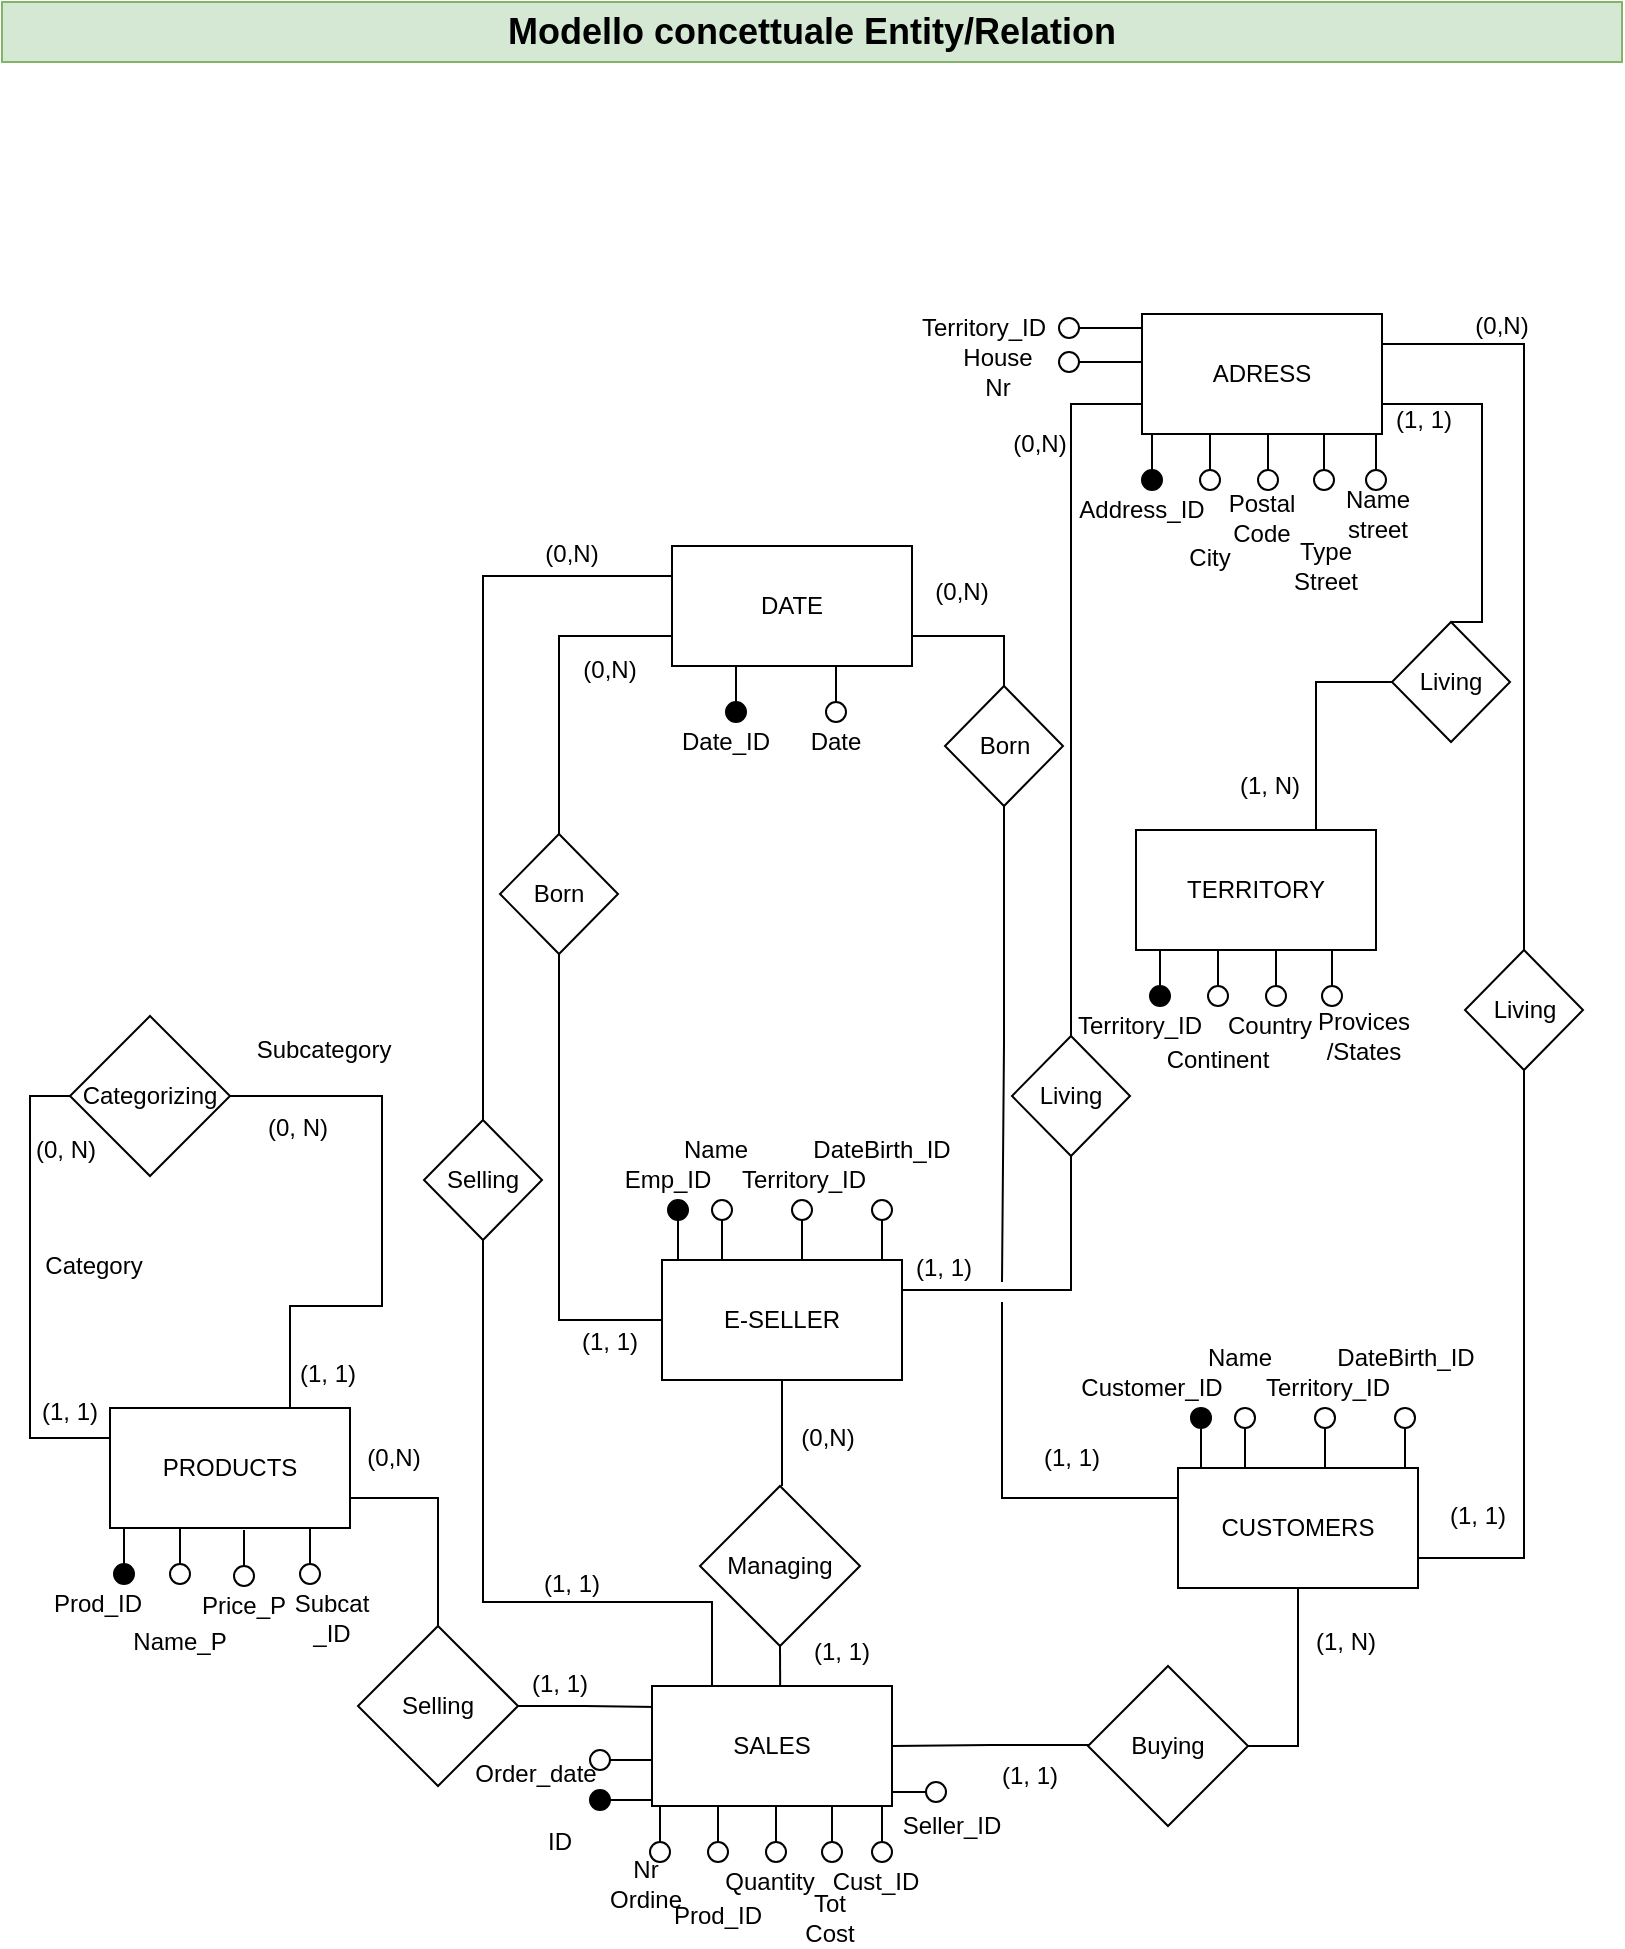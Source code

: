 <mxfile version="21.6.8" type="device">
  <diagram name="Page-1" id="ieDIYA_swwrAIEChpHFk">
    <mxGraphModel dx="648" dy="389" grid="1" gridSize="10" guides="1" tooltips="1" connect="1" arrows="1" fold="1" page="1" pageScale="1" pageWidth="827" pageHeight="1169" math="0" shadow="0">
      <root>
        <mxCell id="0" />
        <mxCell id="1" parent="0" />
        <mxCell id="45Ii6qkF4x4RbLBeoCnF-1" value="Modello concettuale Entity/Relation" style="text;html=1;strokeColor=#82b366;fillColor=#d5e8d4;align=center;verticalAlign=middle;whiteSpace=wrap;rounded=0;fontSize=18;fontStyle=1" parent="1" vertex="1">
          <mxGeometry x="10" y="10" width="810" height="30" as="geometry" />
        </mxCell>
        <mxCell id="45Ii6qkF4x4RbLBeoCnF-12" style="edgeStyle=orthogonalEdgeStyle;rounded=0;orthogonalLoop=1;jettySize=auto;html=1;exitX=1;exitY=0.5;exitDx=0;exitDy=0;entryX=0.02;entryY=0.174;entryDx=0;entryDy=0;endArrow=none;endFill=0;entryPerimeter=0;" parent="1" source="45Ii6qkF4x4RbLBeoCnF-19" target="45Ii6qkF4x4RbLBeoCnF-9" edge="1">
          <mxGeometry relative="1" as="geometry" />
        </mxCell>
        <mxCell id="45Ii6qkF4x4RbLBeoCnF-2" value="PRODUCTS" style="rounded=0;whiteSpace=wrap;html=1;" parent="1" vertex="1">
          <mxGeometry x="64" y="713" width="120" height="60" as="geometry" />
        </mxCell>
        <mxCell id="45Ii6qkF4x4RbLBeoCnF-17" style="edgeStyle=orthogonalEdgeStyle;rounded=0;orthogonalLoop=1;jettySize=auto;html=1;endArrow=none;endFill=0;entryX=0;entryY=0.25;entryDx=0;entryDy=0;exitX=0;exitY=0.5;exitDx=0;exitDy=0;" parent="1" source="AbspemG0DcN9fMY0QWew-2" target="45Ii6qkF4x4RbLBeoCnF-2" edge="1">
          <mxGeometry relative="1" as="geometry">
            <mxPoint x="154" y="688" as="sourcePoint" />
          </mxGeometry>
        </mxCell>
        <mxCell id="45Ii6qkF4x4RbLBeoCnF-11" style="edgeStyle=orthogonalEdgeStyle;rounded=0;orthogonalLoop=1;jettySize=auto;html=1;exitX=0.044;exitY=0.494;exitDx=0;exitDy=0;entryX=1;entryY=0.5;entryDx=0;entryDy=0;endArrow=none;endFill=0;exitPerimeter=0;" parent="1" source="45Ii6qkF4x4RbLBeoCnF-21" target="45Ii6qkF4x4RbLBeoCnF-9" edge="1">
          <mxGeometry relative="1" as="geometry" />
        </mxCell>
        <mxCell id="45Ii6qkF4x4RbLBeoCnF-220" style="edgeStyle=orthogonalEdgeStyle;rounded=0;orthogonalLoop=1;jettySize=auto;html=1;exitX=0;exitY=0.25;exitDx=0;exitDy=0;endArrow=none;endFill=0;" parent="1" source="45Ii6qkF4x4RbLBeoCnF-5" edge="1">
          <mxGeometry relative="1" as="geometry">
            <mxPoint x="510" y="660" as="targetPoint" />
            <Array as="points">
              <mxPoint x="510" y="758" />
              <mxPoint x="510" y="660" />
            </Array>
          </mxGeometry>
        </mxCell>
        <mxCell id="45Ii6qkF4x4RbLBeoCnF-5" value="CUSTOMERS" style="rounded=0;whiteSpace=wrap;html=1;" parent="1" vertex="1">
          <mxGeometry x="598" y="743" width="120" height="60" as="geometry" />
        </mxCell>
        <mxCell id="45Ii6qkF4x4RbLBeoCnF-171" style="edgeStyle=orthogonalEdgeStyle;rounded=0;orthogonalLoop=1;jettySize=auto;html=1;exitX=0.5;exitY=0;exitDx=0;exitDy=0;endArrow=none;endFill=0;entryX=0;entryY=0.75;entryDx=0;entryDy=0;" parent="1" source="45Ii6qkF4x4RbLBeoCnF-172" target="45Ii6qkF4x4RbLBeoCnF-7" edge="1">
          <mxGeometry relative="1" as="geometry">
            <mxPoint x="418" y="455" as="targetPoint" />
          </mxGeometry>
        </mxCell>
        <mxCell id="45Ii6qkF4x4RbLBeoCnF-6" value="E-SELLER" style="rounded=0;whiteSpace=wrap;html=1;" parent="1" vertex="1">
          <mxGeometry x="340" y="639" width="120" height="60" as="geometry" />
        </mxCell>
        <mxCell id="45Ii6qkF4x4RbLBeoCnF-14" style="edgeStyle=orthogonalEdgeStyle;rounded=0;orthogonalLoop=1;jettySize=auto;html=1;endArrow=none;endFill=0;exitX=0.5;exitY=1;exitDx=0;exitDy=0;entryX=0.25;entryY=0;entryDx=0;entryDy=0;" parent="1" source="45Ii6qkF4x4RbLBeoCnF-25" target="45Ii6qkF4x4RbLBeoCnF-9" edge="1">
          <mxGeometry relative="1" as="geometry">
            <mxPoint x="225" y="911" as="sourcePoint" />
            <mxPoint x="340" y="810" as="targetPoint" />
            <Array as="points">
              <mxPoint x="251" y="810" />
              <mxPoint x="365" y="810" />
            </Array>
          </mxGeometry>
        </mxCell>
        <mxCell id="45Ii6qkF4x4RbLBeoCnF-221" style="edgeStyle=orthogonalEdgeStyle;rounded=0;orthogonalLoop=1;jettySize=auto;html=1;exitX=0.5;exitY=1;exitDx=0;exitDy=0;endArrow=none;endFill=0;" parent="1" source="45Ii6qkF4x4RbLBeoCnF-222" edge="1">
          <mxGeometry relative="1" as="geometry">
            <mxPoint x="510" y="650" as="targetPoint" />
          </mxGeometry>
        </mxCell>
        <mxCell id="45Ii6qkF4x4RbLBeoCnF-7" value="DATE" style="rounded=0;whiteSpace=wrap;html=1;" parent="1" vertex="1">
          <mxGeometry x="345" y="282" width="120" height="60" as="geometry" />
        </mxCell>
        <mxCell id="45Ii6qkF4x4RbLBeoCnF-15" style="edgeStyle=orthogonalEdgeStyle;rounded=0;orthogonalLoop=1;jettySize=auto;html=1;exitX=0.5;exitY=1;exitDx=0;exitDy=0;entryX=1;entryY=0.75;entryDx=0;entryDy=0;endArrow=none;endFill=0;" parent="1" source="45Ii6qkF4x4RbLBeoCnF-174" target="45Ii6qkF4x4RbLBeoCnF-5" edge="1">
          <mxGeometry relative="1" as="geometry">
            <Array as="points">
              <mxPoint x="771" y="788" />
            </Array>
          </mxGeometry>
        </mxCell>
        <mxCell id="45Ii6qkF4x4RbLBeoCnF-115" style="edgeStyle=orthogonalEdgeStyle;rounded=0;orthogonalLoop=1;jettySize=auto;html=1;exitX=0.5;exitY=0;exitDx=0;exitDy=0;entryX=1;entryY=0.75;entryDx=0;entryDy=0;endArrow=none;endFill=0;" parent="1" source="45Ii6qkF4x4RbLBeoCnF-178" target="45Ii6qkF4x4RbLBeoCnF-114" edge="1">
          <mxGeometry relative="1" as="geometry">
            <Array as="points">
              <mxPoint x="750" y="320" />
              <mxPoint x="750" y="211" />
            </Array>
          </mxGeometry>
        </mxCell>
        <mxCell id="45Ii6qkF4x4RbLBeoCnF-181" style="edgeStyle=orthogonalEdgeStyle;rounded=0;orthogonalLoop=1;jettySize=auto;html=1;exitX=0.5;exitY=1;exitDx=0;exitDy=0;entryX=1;entryY=0.25;entryDx=0;entryDy=0;endArrow=none;endFill=0;" parent="1" source="45Ii6qkF4x4RbLBeoCnF-182" target="45Ii6qkF4x4RbLBeoCnF-6" edge="1">
          <mxGeometry relative="1" as="geometry" />
        </mxCell>
        <mxCell id="45Ii6qkF4x4RbLBeoCnF-8" value="TERRITORY" style="rounded=0;whiteSpace=wrap;html=1;" parent="1" vertex="1">
          <mxGeometry x="577" y="424" width="120" height="60" as="geometry" />
        </mxCell>
        <mxCell id="45Ii6qkF4x4RbLBeoCnF-9" value="SALES" style="rounded=0;whiteSpace=wrap;html=1;" parent="1" vertex="1">
          <mxGeometry x="335" y="852" width="120" height="60" as="geometry" />
        </mxCell>
        <mxCell id="45Ii6qkF4x4RbLBeoCnF-20" value="" style="edgeStyle=orthogonalEdgeStyle;rounded=0;orthogonalLoop=1;jettySize=auto;html=1;exitX=1;exitY=0.75;exitDx=0;exitDy=0;entryX=0.5;entryY=0;entryDx=0;entryDy=0;endArrow=none;endFill=0;" parent="1" source="45Ii6qkF4x4RbLBeoCnF-2" target="45Ii6qkF4x4RbLBeoCnF-19" edge="1">
          <mxGeometry relative="1" as="geometry">
            <mxPoint x="168" y="773" as="sourcePoint" />
            <mxPoint x="188" y="833" as="targetPoint" />
          </mxGeometry>
        </mxCell>
        <mxCell id="45Ii6qkF4x4RbLBeoCnF-19" value="Selling" style="rhombus;whiteSpace=wrap;html=1;" parent="1" vertex="1">
          <mxGeometry x="188" y="822" width="80" height="80" as="geometry" />
        </mxCell>
        <mxCell id="45Ii6qkF4x4RbLBeoCnF-22" value="" style="edgeStyle=orthogonalEdgeStyle;rounded=0;orthogonalLoop=1;jettySize=auto;html=1;exitX=0.5;exitY=1;exitDx=0;exitDy=0;entryX=1;entryY=0.5;entryDx=0;entryDy=0;endArrow=none;endFill=0;" parent="1" source="45Ii6qkF4x4RbLBeoCnF-5" target="45Ii6qkF4x4RbLBeoCnF-21" edge="1">
          <mxGeometry relative="1" as="geometry">
            <mxPoint x="658" y="803" as="sourcePoint" />
            <mxPoint x="453" y="882" as="targetPoint" />
          </mxGeometry>
        </mxCell>
        <mxCell id="45Ii6qkF4x4RbLBeoCnF-21" value="Buying" style="rhombus;whiteSpace=wrap;html=1;" parent="1" vertex="1">
          <mxGeometry x="553" y="842" width="80" height="80" as="geometry" />
        </mxCell>
        <mxCell id="45Ii6qkF4x4RbLBeoCnF-24" value="" style="edgeStyle=orthogonalEdgeStyle;rounded=0;orthogonalLoop=1;jettySize=auto;html=1;exitX=0.5;exitY=1;exitDx=0;exitDy=0;endArrow=none;endFill=0;" parent="1" source="45Ii6qkF4x4RbLBeoCnF-6" edge="1">
          <mxGeometry relative="1" as="geometry">
            <mxPoint x="399" y="722" as="sourcePoint" />
            <mxPoint x="400" y="752" as="targetPoint" />
          </mxGeometry>
        </mxCell>
        <mxCell id="45Ii6qkF4x4RbLBeoCnF-198" style="edgeStyle=orthogonalEdgeStyle;rounded=0;orthogonalLoop=1;jettySize=auto;html=1;exitX=0.5;exitY=1;exitDx=0;exitDy=0;entryX=0.534;entryY=0.002;entryDx=0;entryDy=0;entryPerimeter=0;endArrow=none;endFill=0;" parent="1" source="45Ii6qkF4x4RbLBeoCnF-23" target="45Ii6qkF4x4RbLBeoCnF-9" edge="1">
          <mxGeometry relative="1" as="geometry" />
        </mxCell>
        <mxCell id="45Ii6qkF4x4RbLBeoCnF-23" value="Managing" style="rhombus;whiteSpace=wrap;html=1;" parent="1" vertex="1">
          <mxGeometry x="359" y="752" width="80" height="80" as="geometry" />
        </mxCell>
        <mxCell id="45Ii6qkF4x4RbLBeoCnF-26" value="" style="edgeStyle=orthogonalEdgeStyle;rounded=0;orthogonalLoop=1;jettySize=auto;html=1;exitX=0;exitY=0.25;exitDx=0;exitDy=0;endArrow=none;endFill=0;" parent="1" source="45Ii6qkF4x4RbLBeoCnF-7" target="45Ii6qkF4x4RbLBeoCnF-25" edge="1">
          <mxGeometry relative="1" as="geometry">
            <mxPoint x="555" y="441" as="sourcePoint" />
            <mxPoint x="645" y="371" as="targetPoint" />
          </mxGeometry>
        </mxCell>
        <mxCell id="45Ii6qkF4x4RbLBeoCnF-25" value="Selling" style="rhombus;whiteSpace=wrap;html=1;" parent="1" vertex="1">
          <mxGeometry x="221" y="569" width="59" height="60" as="geometry" />
        </mxCell>
        <mxCell id="45Ii6qkF4x4RbLBeoCnF-29" style="edgeStyle=orthogonalEdgeStyle;rounded=0;orthogonalLoop=1;jettySize=auto;html=1;exitX=0.5;exitY=1;exitDx=0;exitDy=0;entryX=0.125;entryY=0.001;entryDx=0;entryDy=0;entryPerimeter=0;endArrow=none;endFill=0;" parent="1" source="45Ii6qkF4x4RbLBeoCnF-27" edge="1">
          <mxGeometry relative="1" as="geometry">
            <mxPoint x="348" y="639.06" as="targetPoint" />
          </mxGeometry>
        </mxCell>
        <mxCell id="45Ii6qkF4x4RbLBeoCnF-27" value="" style="ellipse;whiteSpace=wrap;html=1;aspect=fixed;fillColor=#000000;" parent="1" vertex="1">
          <mxGeometry x="343" y="609" width="10" height="10" as="geometry" />
        </mxCell>
        <mxCell id="45Ii6qkF4x4RbLBeoCnF-30" style="edgeStyle=orthogonalEdgeStyle;rounded=0;orthogonalLoop=1;jettySize=auto;html=1;exitX=0.5;exitY=1;exitDx=0;exitDy=0;entryX=0.125;entryY=0.001;entryDx=0;entryDy=0;entryPerimeter=0;endArrow=none;endFill=0;" parent="1" source="45Ii6qkF4x4RbLBeoCnF-31" edge="1">
          <mxGeometry relative="1" as="geometry">
            <mxPoint x="370" y="639" as="targetPoint" />
          </mxGeometry>
        </mxCell>
        <mxCell id="45Ii6qkF4x4RbLBeoCnF-31" value="" style="ellipse;whiteSpace=wrap;html=1;aspect=fixed;" parent="1" vertex="1">
          <mxGeometry x="365" y="609" width="10" height="10" as="geometry" />
        </mxCell>
        <mxCell id="45Ii6qkF4x4RbLBeoCnF-32" value="Emp_ID" style="text;html=1;strokeColor=none;fillColor=none;align=center;verticalAlign=middle;whiteSpace=wrap;rounded=0;fontStyle=0" parent="1" vertex="1">
          <mxGeometry x="313" y="589" width="60" height="20" as="geometry" />
        </mxCell>
        <mxCell id="45Ii6qkF4x4RbLBeoCnF-33" value="Name" style="text;html=1;strokeColor=none;fillColor=none;align=center;verticalAlign=middle;whiteSpace=wrap;rounded=0;fontStyle=0" parent="1" vertex="1">
          <mxGeometry x="349" y="574" width="36" height="20" as="geometry" />
        </mxCell>
        <mxCell id="45Ii6qkF4x4RbLBeoCnF-36" style="edgeStyle=orthogonalEdgeStyle;rounded=0;orthogonalLoop=1;jettySize=auto;html=1;exitX=0.5;exitY=1;exitDx=0;exitDy=0;entryX=0.125;entryY=0.001;entryDx=0;entryDy=0;entryPerimeter=0;endArrow=none;endFill=0;" parent="1" source="45Ii6qkF4x4RbLBeoCnF-37" edge="1">
          <mxGeometry relative="1" as="geometry">
            <mxPoint x="410" y="639" as="targetPoint" />
          </mxGeometry>
        </mxCell>
        <mxCell id="45Ii6qkF4x4RbLBeoCnF-37" value="" style="ellipse;whiteSpace=wrap;html=1;aspect=fixed;" parent="1" vertex="1">
          <mxGeometry x="405" y="609" width="10" height="10" as="geometry" />
        </mxCell>
        <mxCell id="45Ii6qkF4x4RbLBeoCnF-38" value="Territory_ID" style="text;html=1;strokeColor=none;fillColor=none;align=center;verticalAlign=middle;whiteSpace=wrap;rounded=0;fontStyle=0" parent="1" vertex="1">
          <mxGeometry x="393" y="589" width="36" height="20" as="geometry" />
        </mxCell>
        <mxCell id="45Ii6qkF4x4RbLBeoCnF-39" style="edgeStyle=orthogonalEdgeStyle;rounded=0;orthogonalLoop=1;jettySize=auto;html=1;exitX=0.5;exitY=1;exitDx=0;exitDy=0;entryX=0.125;entryY=0.001;entryDx=0;entryDy=0;entryPerimeter=0;endArrow=none;endFill=0;" parent="1" source="45Ii6qkF4x4RbLBeoCnF-40" edge="1">
          <mxGeometry relative="1" as="geometry">
            <mxPoint x="450" y="639" as="targetPoint" />
          </mxGeometry>
        </mxCell>
        <mxCell id="45Ii6qkF4x4RbLBeoCnF-40" value="" style="ellipse;whiteSpace=wrap;html=1;aspect=fixed;" parent="1" vertex="1">
          <mxGeometry x="445" y="609" width="10" height="10" as="geometry" />
        </mxCell>
        <mxCell id="45Ii6qkF4x4RbLBeoCnF-41" value="DateBirth_ID" style="text;html=1;strokeColor=none;fillColor=none;align=center;verticalAlign=middle;whiteSpace=wrap;rounded=0;fontStyle=0" parent="1" vertex="1">
          <mxGeometry x="432" y="574" width="36" height="20" as="geometry" />
        </mxCell>
        <mxCell id="45Ii6qkF4x4RbLBeoCnF-45" style="edgeStyle=orthogonalEdgeStyle;rounded=0;orthogonalLoop=1;jettySize=auto;html=1;exitX=0.5;exitY=0;exitDx=0;exitDy=0;endArrow=none;endFill=0;" parent="1" source="45Ii6qkF4x4RbLBeoCnF-43" edge="1">
          <mxGeometry relative="1" as="geometry">
            <mxPoint x="377" y="342" as="targetPoint" />
          </mxGeometry>
        </mxCell>
        <mxCell id="45Ii6qkF4x4RbLBeoCnF-43" value="" style="ellipse;whiteSpace=wrap;html=1;aspect=fixed;fillColor=#000000;" parent="1" vertex="1">
          <mxGeometry x="372" y="360" width="10" height="10" as="geometry" />
        </mxCell>
        <mxCell id="45Ii6qkF4x4RbLBeoCnF-44" value="Date_ID" style="text;html=1;strokeColor=none;fillColor=none;align=center;verticalAlign=middle;whiteSpace=wrap;rounded=0;fontStyle=0" parent="1" vertex="1">
          <mxGeometry x="354" y="370" width="36" height="20" as="geometry" />
        </mxCell>
        <mxCell id="45Ii6qkF4x4RbLBeoCnF-50" style="edgeStyle=orthogonalEdgeStyle;rounded=0;orthogonalLoop=1;jettySize=auto;html=1;exitX=0.5;exitY=0;exitDx=0;exitDy=0;endArrow=none;endFill=0;" parent="1" source="45Ii6qkF4x4RbLBeoCnF-51" edge="1">
          <mxGeometry relative="1" as="geometry">
            <mxPoint x="427" y="342" as="targetPoint" />
          </mxGeometry>
        </mxCell>
        <mxCell id="45Ii6qkF4x4RbLBeoCnF-51" value="" style="ellipse;whiteSpace=wrap;html=1;aspect=fixed;fillColor=#FFFFFF;" parent="1" vertex="1">
          <mxGeometry x="422" y="360" width="10" height="10" as="geometry" />
        </mxCell>
        <mxCell id="45Ii6qkF4x4RbLBeoCnF-52" value="Date" style="text;html=1;strokeColor=none;fillColor=none;align=center;verticalAlign=middle;whiteSpace=wrap;rounded=0;fontStyle=0" parent="1" vertex="1">
          <mxGeometry x="409" y="370" width="36" height="20" as="geometry" />
        </mxCell>
        <mxCell id="45Ii6qkF4x4RbLBeoCnF-53" style="edgeStyle=orthogonalEdgeStyle;rounded=0;orthogonalLoop=1;jettySize=auto;html=1;exitX=0.5;exitY=0;exitDx=0;exitDy=0;endArrow=none;endFill=0;" parent="1" source="45Ii6qkF4x4RbLBeoCnF-54" edge="1">
          <mxGeometry relative="1" as="geometry">
            <mxPoint x="71" y="773" as="targetPoint" />
          </mxGeometry>
        </mxCell>
        <mxCell id="45Ii6qkF4x4RbLBeoCnF-54" value="" style="ellipse;whiteSpace=wrap;html=1;aspect=fixed;fillColor=#000000;" parent="1" vertex="1">
          <mxGeometry x="66" y="791" width="10" height="10" as="geometry" />
        </mxCell>
        <mxCell id="45Ii6qkF4x4RbLBeoCnF-55" value="Prod_ID" style="text;html=1;strokeColor=none;fillColor=none;align=center;verticalAlign=middle;whiteSpace=wrap;rounded=0;fontStyle=0" parent="1" vertex="1">
          <mxGeometry x="40" y="801" width="36" height="20" as="geometry" />
        </mxCell>
        <mxCell id="45Ii6qkF4x4RbLBeoCnF-56" style="edgeStyle=orthogonalEdgeStyle;rounded=0;orthogonalLoop=1;jettySize=auto;html=1;exitX=0.5;exitY=0;exitDx=0;exitDy=0;endArrow=none;endFill=0;" parent="1" source="45Ii6qkF4x4RbLBeoCnF-57" edge="1">
          <mxGeometry relative="1" as="geometry">
            <mxPoint x="99" y="773" as="targetPoint" />
          </mxGeometry>
        </mxCell>
        <mxCell id="45Ii6qkF4x4RbLBeoCnF-57" value="" style="ellipse;whiteSpace=wrap;html=1;aspect=fixed;fillColor=#FFFFFF;" parent="1" vertex="1">
          <mxGeometry x="94" y="791" width="10" height="10" as="geometry" />
        </mxCell>
        <mxCell id="45Ii6qkF4x4RbLBeoCnF-58" value="Name_P" style="text;html=1;strokeColor=none;fillColor=none;align=center;verticalAlign=middle;whiteSpace=wrap;rounded=0;fontStyle=0" parent="1" vertex="1">
          <mxGeometry x="81" y="820" width="36" height="20" as="geometry" />
        </mxCell>
        <mxCell id="45Ii6qkF4x4RbLBeoCnF-59" style="edgeStyle=orthogonalEdgeStyle;rounded=0;orthogonalLoop=1;jettySize=auto;html=1;exitX=0.5;exitY=0;exitDx=0;exitDy=0;endArrow=none;endFill=0;" parent="1" source="45Ii6qkF4x4RbLBeoCnF-60" edge="1">
          <mxGeometry relative="1" as="geometry">
            <mxPoint x="131" y="774" as="targetPoint" />
          </mxGeometry>
        </mxCell>
        <mxCell id="45Ii6qkF4x4RbLBeoCnF-60" value="" style="ellipse;whiteSpace=wrap;html=1;aspect=fixed;fillColor=#FFFFFF;" parent="1" vertex="1">
          <mxGeometry x="126" y="792" width="10" height="10" as="geometry" />
        </mxCell>
        <mxCell id="45Ii6qkF4x4RbLBeoCnF-61" value="Price_P" style="text;html=1;strokeColor=none;fillColor=none;align=center;verticalAlign=middle;whiteSpace=wrap;rounded=0;fontStyle=0" parent="1" vertex="1">
          <mxGeometry x="113" y="802" width="36" height="20" as="geometry" />
        </mxCell>
        <mxCell id="45Ii6qkF4x4RbLBeoCnF-71" style="edgeStyle=orthogonalEdgeStyle;rounded=0;orthogonalLoop=1;jettySize=auto;html=1;exitX=0.5;exitY=1;exitDx=0;exitDy=0;entryX=0.125;entryY=0.001;entryDx=0;entryDy=0;entryPerimeter=0;endArrow=none;endFill=0;" parent="1" source="45Ii6qkF4x4RbLBeoCnF-72" edge="1">
          <mxGeometry relative="1" as="geometry">
            <mxPoint x="609.5" y="743" as="targetPoint" />
          </mxGeometry>
        </mxCell>
        <mxCell id="45Ii6qkF4x4RbLBeoCnF-72" value="" style="ellipse;whiteSpace=wrap;html=1;aspect=fixed;fillColor=#000000;" parent="1" vertex="1">
          <mxGeometry x="604.5" y="712.94" width="10" height="10" as="geometry" />
        </mxCell>
        <mxCell id="45Ii6qkF4x4RbLBeoCnF-73" style="edgeStyle=orthogonalEdgeStyle;rounded=0;orthogonalLoop=1;jettySize=auto;html=1;exitX=0.5;exitY=1;exitDx=0;exitDy=0;entryX=0.125;entryY=0.001;entryDx=0;entryDy=0;entryPerimeter=0;endArrow=none;endFill=0;" parent="1" source="45Ii6qkF4x4RbLBeoCnF-74" edge="1">
          <mxGeometry relative="1" as="geometry">
            <mxPoint x="631.5" y="742.94" as="targetPoint" />
          </mxGeometry>
        </mxCell>
        <mxCell id="45Ii6qkF4x4RbLBeoCnF-74" value="" style="ellipse;whiteSpace=wrap;html=1;aspect=fixed;" parent="1" vertex="1">
          <mxGeometry x="626.5" y="712.94" width="10" height="10" as="geometry" />
        </mxCell>
        <mxCell id="45Ii6qkF4x4RbLBeoCnF-75" value="Customer_ID" style="text;html=1;strokeColor=none;fillColor=none;align=center;verticalAlign=middle;whiteSpace=wrap;rounded=0;fontStyle=0" parent="1" vertex="1">
          <mxGeometry x="554.5" y="692.94" width="60" height="20" as="geometry" />
        </mxCell>
        <mxCell id="45Ii6qkF4x4RbLBeoCnF-76" value="Name" style="text;html=1;strokeColor=none;fillColor=none;align=center;verticalAlign=middle;whiteSpace=wrap;rounded=0;fontStyle=0" parent="1" vertex="1">
          <mxGeometry x="610.5" y="677.94" width="36" height="20" as="geometry" />
        </mxCell>
        <mxCell id="45Ii6qkF4x4RbLBeoCnF-77" style="edgeStyle=orthogonalEdgeStyle;rounded=0;orthogonalLoop=1;jettySize=auto;html=1;exitX=0.5;exitY=1;exitDx=0;exitDy=0;entryX=0.125;entryY=0.001;entryDx=0;entryDy=0;entryPerimeter=0;endArrow=none;endFill=0;" parent="1" source="45Ii6qkF4x4RbLBeoCnF-78" edge="1">
          <mxGeometry relative="1" as="geometry">
            <mxPoint x="671.5" y="742.94" as="targetPoint" />
          </mxGeometry>
        </mxCell>
        <mxCell id="45Ii6qkF4x4RbLBeoCnF-78" value="" style="ellipse;whiteSpace=wrap;html=1;aspect=fixed;" parent="1" vertex="1">
          <mxGeometry x="666.5" y="712.94" width="10" height="10" as="geometry" />
        </mxCell>
        <mxCell id="45Ii6qkF4x4RbLBeoCnF-79" value="Territory_ID" style="text;html=1;strokeColor=none;fillColor=none;align=center;verticalAlign=middle;whiteSpace=wrap;rounded=0;fontStyle=0" parent="1" vertex="1">
          <mxGeometry x="654.5" y="692.94" width="36" height="20" as="geometry" />
        </mxCell>
        <mxCell id="45Ii6qkF4x4RbLBeoCnF-80" style="edgeStyle=orthogonalEdgeStyle;rounded=0;orthogonalLoop=1;jettySize=auto;html=1;exitX=0.5;exitY=1;exitDx=0;exitDy=0;entryX=0.125;entryY=0.001;entryDx=0;entryDy=0;entryPerimeter=0;endArrow=none;endFill=0;" parent="1" source="45Ii6qkF4x4RbLBeoCnF-81" edge="1">
          <mxGeometry relative="1" as="geometry">
            <mxPoint x="711.5" y="742.94" as="targetPoint" />
          </mxGeometry>
        </mxCell>
        <mxCell id="45Ii6qkF4x4RbLBeoCnF-81" value="" style="ellipse;whiteSpace=wrap;html=1;aspect=fixed;" parent="1" vertex="1">
          <mxGeometry x="706.5" y="712.94" width="10" height="10" as="geometry" />
        </mxCell>
        <mxCell id="45Ii6qkF4x4RbLBeoCnF-82" value="DateBirth_ID" style="text;html=1;strokeColor=none;fillColor=none;align=center;verticalAlign=middle;whiteSpace=wrap;rounded=0;fontStyle=0" parent="1" vertex="1">
          <mxGeometry x="693.5" y="677.94" width="36" height="20" as="geometry" />
        </mxCell>
        <mxCell id="45Ii6qkF4x4RbLBeoCnF-99" style="edgeStyle=orthogonalEdgeStyle;rounded=0;orthogonalLoop=1;jettySize=auto;html=1;exitX=0.5;exitY=0;exitDx=0;exitDy=0;endArrow=none;endFill=0;" parent="1" source="45Ii6qkF4x4RbLBeoCnF-100" edge="1">
          <mxGeometry relative="1" as="geometry">
            <mxPoint x="589" y="484" as="targetPoint" />
          </mxGeometry>
        </mxCell>
        <mxCell id="45Ii6qkF4x4RbLBeoCnF-100" value="" style="ellipse;whiteSpace=wrap;html=1;aspect=fixed;fillColor=#000000;" parent="1" vertex="1">
          <mxGeometry x="584" y="502" width="10" height="10" as="geometry" />
        </mxCell>
        <mxCell id="45Ii6qkF4x4RbLBeoCnF-101" value="Territory_ID" style="text;html=1;strokeColor=none;fillColor=none;align=center;verticalAlign=middle;whiteSpace=wrap;rounded=0;fontStyle=0" parent="1" vertex="1">
          <mxGeometry x="561" y="512" width="36" height="20" as="geometry" />
        </mxCell>
        <mxCell id="45Ii6qkF4x4RbLBeoCnF-102" style="edgeStyle=orthogonalEdgeStyle;rounded=0;orthogonalLoop=1;jettySize=auto;html=1;exitX=0.5;exitY=0;exitDx=0;exitDy=0;endArrow=none;endFill=0;" parent="1" source="45Ii6qkF4x4RbLBeoCnF-103" edge="1">
          <mxGeometry relative="1" as="geometry">
            <mxPoint x="618" y="484" as="targetPoint" />
          </mxGeometry>
        </mxCell>
        <mxCell id="45Ii6qkF4x4RbLBeoCnF-103" value="" style="ellipse;whiteSpace=wrap;html=1;aspect=fixed;fillColor=#FFFFFF;" parent="1" vertex="1">
          <mxGeometry x="613" y="502" width="10" height="10" as="geometry" />
        </mxCell>
        <mxCell id="45Ii6qkF4x4RbLBeoCnF-104" value="Continent" style="text;html=1;strokeColor=none;fillColor=none;align=center;verticalAlign=middle;whiteSpace=wrap;rounded=0;fontStyle=0" parent="1" vertex="1">
          <mxGeometry x="600" y="529" width="36" height="20" as="geometry" />
        </mxCell>
        <mxCell id="45Ii6qkF4x4RbLBeoCnF-105" style="edgeStyle=orthogonalEdgeStyle;rounded=0;orthogonalLoop=1;jettySize=auto;html=1;exitX=0.5;exitY=0;exitDx=0;exitDy=0;endArrow=none;endFill=0;" parent="1" source="45Ii6qkF4x4RbLBeoCnF-106" edge="1">
          <mxGeometry relative="1" as="geometry">
            <mxPoint x="647" y="484" as="targetPoint" />
          </mxGeometry>
        </mxCell>
        <mxCell id="45Ii6qkF4x4RbLBeoCnF-106" value="" style="ellipse;whiteSpace=wrap;html=1;aspect=fixed;fillColor=#FFFFFF;" parent="1" vertex="1">
          <mxGeometry x="642" y="502" width="10" height="10" as="geometry" />
        </mxCell>
        <mxCell id="45Ii6qkF4x4RbLBeoCnF-107" value="Country" style="text;html=1;strokeColor=none;fillColor=none;align=center;verticalAlign=middle;whiteSpace=wrap;rounded=0;fontStyle=0" parent="1" vertex="1">
          <mxGeometry x="626" y="512" width="36" height="20" as="geometry" />
        </mxCell>
        <mxCell id="45Ii6qkF4x4RbLBeoCnF-111" style="edgeStyle=orthogonalEdgeStyle;rounded=0;orthogonalLoop=1;jettySize=auto;html=1;exitX=0.5;exitY=0;exitDx=0;exitDy=0;endArrow=none;endFill=0;" parent="1" source="45Ii6qkF4x4RbLBeoCnF-112" edge="1">
          <mxGeometry relative="1" as="geometry">
            <mxPoint x="675" y="484" as="targetPoint" />
          </mxGeometry>
        </mxCell>
        <mxCell id="45Ii6qkF4x4RbLBeoCnF-112" value="" style="ellipse;whiteSpace=wrap;html=1;aspect=fixed;fillColor=#FFFFFF;" parent="1" vertex="1">
          <mxGeometry x="670" y="502" width="10" height="10" as="geometry" />
        </mxCell>
        <mxCell id="45Ii6qkF4x4RbLBeoCnF-113" value="Provices&lt;br&gt;/States" style="text;html=1;strokeColor=none;fillColor=none;align=center;verticalAlign=middle;whiteSpace=wrap;rounded=0;fontStyle=0" parent="1" vertex="1">
          <mxGeometry x="673" y="517" width="36" height="20" as="geometry" />
        </mxCell>
        <mxCell id="45Ii6qkF4x4RbLBeoCnF-145" style="edgeStyle=orthogonalEdgeStyle;rounded=0;orthogonalLoop=1;jettySize=auto;html=1;exitX=0;exitY=0.25;exitDx=0;exitDy=0;entryX=1;entryY=0.5;entryDx=0;entryDy=0;endArrow=none;endFill=0;" parent="1" target="45Ii6qkF4x4RbLBeoCnF-144" edge="1">
          <mxGeometry relative="1" as="geometry">
            <mxPoint x="580" y="173" as="sourcePoint" />
          </mxGeometry>
        </mxCell>
        <mxCell id="45Ii6qkF4x4RbLBeoCnF-114" value="ADRESS" style="rounded=0;whiteSpace=wrap;html=1;" parent="1" vertex="1">
          <mxGeometry x="580" y="166" width="120" height="60" as="geometry" />
        </mxCell>
        <mxCell id="45Ii6qkF4x4RbLBeoCnF-116" style="edgeStyle=orthogonalEdgeStyle;rounded=0;orthogonalLoop=1;jettySize=auto;html=1;exitX=0.5;exitY=0;exitDx=0;exitDy=0;endArrow=none;endFill=0;" parent="1" source="45Ii6qkF4x4RbLBeoCnF-117" edge="1">
          <mxGeometry relative="1" as="geometry">
            <mxPoint x="585" y="226" as="targetPoint" />
          </mxGeometry>
        </mxCell>
        <mxCell id="45Ii6qkF4x4RbLBeoCnF-117" value="" style="ellipse;whiteSpace=wrap;html=1;aspect=fixed;fillColor=#000000;" parent="1" vertex="1">
          <mxGeometry x="580" y="244" width="10" height="10" as="geometry" />
        </mxCell>
        <mxCell id="45Ii6qkF4x4RbLBeoCnF-118" value="Territory_ID" style="text;html=1;strokeColor=none;fillColor=none;align=center;verticalAlign=middle;whiteSpace=wrap;rounded=0;fontStyle=0" parent="1" vertex="1">
          <mxGeometry x="483" y="163" width="36" height="20" as="geometry" />
        </mxCell>
        <mxCell id="45Ii6qkF4x4RbLBeoCnF-119" style="edgeStyle=orthogonalEdgeStyle;rounded=0;orthogonalLoop=1;jettySize=auto;html=1;exitX=0.5;exitY=0;exitDx=0;exitDy=0;endArrow=none;endFill=0;" parent="1" source="45Ii6qkF4x4RbLBeoCnF-120" edge="1">
          <mxGeometry relative="1" as="geometry">
            <mxPoint x="614" y="226" as="targetPoint" />
          </mxGeometry>
        </mxCell>
        <mxCell id="45Ii6qkF4x4RbLBeoCnF-120" value="" style="ellipse;whiteSpace=wrap;html=1;aspect=fixed;fillColor=#FFFFFF;" parent="1" vertex="1">
          <mxGeometry x="609" y="244" width="10" height="10" as="geometry" />
        </mxCell>
        <mxCell id="45Ii6qkF4x4RbLBeoCnF-122" style="edgeStyle=orthogonalEdgeStyle;rounded=0;orthogonalLoop=1;jettySize=auto;html=1;exitX=0.5;exitY=0;exitDx=0;exitDy=0;endArrow=none;endFill=0;" parent="1" source="45Ii6qkF4x4RbLBeoCnF-123" edge="1">
          <mxGeometry relative="1" as="geometry">
            <mxPoint x="643" y="226" as="targetPoint" />
          </mxGeometry>
        </mxCell>
        <mxCell id="45Ii6qkF4x4RbLBeoCnF-123" value="" style="ellipse;whiteSpace=wrap;html=1;aspect=fixed;fillColor=#FFFFFF;" parent="1" vertex="1">
          <mxGeometry x="638" y="244" width="10" height="10" as="geometry" />
        </mxCell>
        <mxCell id="45Ii6qkF4x4RbLBeoCnF-124" value="Postal&lt;br&gt;Code" style="text;html=1;strokeColor=none;fillColor=none;align=center;verticalAlign=middle;whiteSpace=wrap;rounded=0;fontStyle=0" parent="1" vertex="1">
          <mxGeometry x="622" y="258" width="36" height="20" as="geometry" />
        </mxCell>
        <mxCell id="45Ii6qkF4x4RbLBeoCnF-125" style="edgeStyle=orthogonalEdgeStyle;rounded=0;orthogonalLoop=1;jettySize=auto;html=1;exitX=0.5;exitY=0;exitDx=0;exitDy=0;endArrow=none;endFill=0;" parent="1" source="45Ii6qkF4x4RbLBeoCnF-126" edge="1">
          <mxGeometry relative="1" as="geometry">
            <mxPoint x="671" y="226" as="targetPoint" />
          </mxGeometry>
        </mxCell>
        <mxCell id="45Ii6qkF4x4RbLBeoCnF-126" value="" style="ellipse;whiteSpace=wrap;html=1;aspect=fixed;fillColor=#FFFFFF;" parent="1" vertex="1">
          <mxGeometry x="666" y="244" width="10" height="10" as="geometry" />
        </mxCell>
        <mxCell id="45Ii6qkF4x4RbLBeoCnF-127" value="Type&lt;br&gt;Street" style="text;html=1;strokeColor=none;fillColor=none;align=center;verticalAlign=middle;whiteSpace=wrap;rounded=0;fontStyle=0" parent="1" vertex="1">
          <mxGeometry x="654" y="282" width="36" height="20" as="geometry" />
        </mxCell>
        <mxCell id="45Ii6qkF4x4RbLBeoCnF-128" value="Address_ID" style="text;html=1;strokeColor=none;fillColor=none;align=center;verticalAlign=middle;whiteSpace=wrap;rounded=0;fontStyle=0" parent="1" vertex="1">
          <mxGeometry x="562" y="254" width="36" height="20" as="geometry" />
        </mxCell>
        <mxCell id="45Ii6qkF4x4RbLBeoCnF-134" style="edgeStyle=orthogonalEdgeStyle;rounded=0;orthogonalLoop=1;jettySize=auto;html=1;exitX=0.5;exitY=0;exitDx=0;exitDy=0;endArrow=none;endFill=0;" parent="1" source="45Ii6qkF4x4RbLBeoCnF-135" edge="1">
          <mxGeometry relative="1" as="geometry">
            <mxPoint x="697" y="226" as="targetPoint" />
          </mxGeometry>
        </mxCell>
        <mxCell id="45Ii6qkF4x4RbLBeoCnF-135" value="" style="ellipse;whiteSpace=wrap;html=1;aspect=fixed;fillColor=#FFFFFF;" parent="1" vertex="1">
          <mxGeometry x="692" y="244" width="10" height="10" as="geometry" />
        </mxCell>
        <mxCell id="45Ii6qkF4x4RbLBeoCnF-136" value="Name&lt;br&gt;street" style="text;html=1;strokeColor=none;fillColor=none;align=center;verticalAlign=middle;whiteSpace=wrap;rounded=0;fontStyle=0" parent="1" vertex="1">
          <mxGeometry x="680" y="256" width="36" height="20" as="geometry" />
        </mxCell>
        <mxCell id="45Ii6qkF4x4RbLBeoCnF-137" value="City" style="text;html=1;strokeColor=none;fillColor=none;align=center;verticalAlign=middle;whiteSpace=wrap;rounded=0;fontStyle=0" parent="1" vertex="1">
          <mxGeometry x="596" y="278" width="36" height="20" as="geometry" />
        </mxCell>
        <mxCell id="45Ii6qkF4x4RbLBeoCnF-141" style="edgeStyle=orthogonalEdgeStyle;rounded=0;orthogonalLoop=1;jettySize=auto;html=1;exitX=1;exitY=0.5;exitDx=0;exitDy=0;endArrow=none;endFill=0;entryX=0;entryY=0.75;entryDx=0;entryDy=0;" parent="1" source="45Ii6qkF4x4RbLBeoCnF-142" edge="1">
          <mxGeometry relative="1" as="geometry">
            <mxPoint x="580" y="190" as="targetPoint" />
          </mxGeometry>
        </mxCell>
        <mxCell id="45Ii6qkF4x4RbLBeoCnF-142" value="" style="ellipse;whiteSpace=wrap;html=1;aspect=fixed;fillColor=#FFFFFF;" parent="1" vertex="1">
          <mxGeometry x="538.5" y="185" width="10" height="10" as="geometry" />
        </mxCell>
        <mxCell id="45Ii6qkF4x4RbLBeoCnF-143" value="House&lt;br&gt;Nr" style="text;html=1;strokeColor=none;fillColor=none;align=center;verticalAlign=middle;whiteSpace=wrap;rounded=0;fontStyle=0" parent="1" vertex="1">
          <mxGeometry x="489.5" y="185" width="36" height="20" as="geometry" />
        </mxCell>
        <mxCell id="45Ii6qkF4x4RbLBeoCnF-144" value="" style="ellipse;whiteSpace=wrap;html=1;aspect=fixed;fillColor=#FFFFFF;" parent="1" vertex="1">
          <mxGeometry x="538.5" y="168" width="10" height="10" as="geometry" />
        </mxCell>
        <mxCell id="45Ii6qkF4x4RbLBeoCnF-146" style="edgeStyle=orthogonalEdgeStyle;rounded=0;orthogonalLoop=1;jettySize=auto;html=1;exitX=0.5;exitY=0;exitDx=0;exitDy=0;endArrow=none;endFill=0;" parent="1" source="45Ii6qkF4x4RbLBeoCnF-147" edge="1">
          <mxGeometry relative="1" as="geometry">
            <mxPoint x="339" y="912" as="targetPoint" />
          </mxGeometry>
        </mxCell>
        <mxCell id="45Ii6qkF4x4RbLBeoCnF-147" value="" style="ellipse;whiteSpace=wrap;html=1;aspect=fixed;fillColor=#FFFFFF;" parent="1" vertex="1">
          <mxGeometry x="334" y="930" width="10" height="10" as="geometry" />
        </mxCell>
        <mxCell id="45Ii6qkF4x4RbLBeoCnF-148" value="Nr&lt;br&gt;Ordine" style="text;html=1;strokeColor=none;fillColor=none;align=center;verticalAlign=middle;whiteSpace=wrap;rounded=0;fontStyle=0" parent="1" vertex="1">
          <mxGeometry x="314" y="941" width="36" height="20" as="geometry" />
        </mxCell>
        <mxCell id="45Ii6qkF4x4RbLBeoCnF-149" style="edgeStyle=orthogonalEdgeStyle;rounded=0;orthogonalLoop=1;jettySize=auto;html=1;exitX=0.5;exitY=0;exitDx=0;exitDy=0;endArrow=none;endFill=0;" parent="1" source="45Ii6qkF4x4RbLBeoCnF-150" edge="1">
          <mxGeometry relative="1" as="geometry">
            <mxPoint x="368" y="912" as="targetPoint" />
          </mxGeometry>
        </mxCell>
        <mxCell id="45Ii6qkF4x4RbLBeoCnF-150" value="" style="ellipse;whiteSpace=wrap;html=1;aspect=fixed;fillColor=#FFFFFF;" parent="1" vertex="1">
          <mxGeometry x="363" y="930" width="10" height="10" as="geometry" />
        </mxCell>
        <mxCell id="45Ii6qkF4x4RbLBeoCnF-151" value="Prod_ID" style="text;html=1;strokeColor=none;fillColor=none;align=center;verticalAlign=middle;whiteSpace=wrap;rounded=0;fontStyle=0" parent="1" vertex="1">
          <mxGeometry x="350" y="957" width="36" height="20" as="geometry" />
        </mxCell>
        <mxCell id="45Ii6qkF4x4RbLBeoCnF-152" style="edgeStyle=orthogonalEdgeStyle;rounded=0;orthogonalLoop=1;jettySize=auto;html=1;exitX=0.5;exitY=0;exitDx=0;exitDy=0;endArrow=none;endFill=0;" parent="1" source="45Ii6qkF4x4RbLBeoCnF-153" edge="1">
          <mxGeometry relative="1" as="geometry">
            <mxPoint x="397" y="912" as="targetPoint" />
          </mxGeometry>
        </mxCell>
        <mxCell id="45Ii6qkF4x4RbLBeoCnF-153" value="" style="ellipse;whiteSpace=wrap;html=1;aspect=fixed;fillColor=#FFFFFF;" parent="1" vertex="1">
          <mxGeometry x="392" y="930" width="10" height="10" as="geometry" />
        </mxCell>
        <mxCell id="45Ii6qkF4x4RbLBeoCnF-154" value="Quantity" style="text;html=1;strokeColor=none;fillColor=none;align=center;verticalAlign=middle;whiteSpace=wrap;rounded=0;fontStyle=0" parent="1" vertex="1">
          <mxGeometry x="376" y="940" width="36" height="20" as="geometry" />
        </mxCell>
        <mxCell id="45Ii6qkF4x4RbLBeoCnF-155" style="edgeStyle=orthogonalEdgeStyle;rounded=0;orthogonalLoop=1;jettySize=auto;html=1;exitX=0.5;exitY=0;exitDx=0;exitDy=0;endArrow=none;endFill=0;" parent="1" source="45Ii6qkF4x4RbLBeoCnF-156" edge="1">
          <mxGeometry relative="1" as="geometry">
            <mxPoint x="425" y="912" as="targetPoint" />
          </mxGeometry>
        </mxCell>
        <mxCell id="45Ii6qkF4x4RbLBeoCnF-156" value="" style="ellipse;whiteSpace=wrap;html=1;aspect=fixed;fillColor=#FFFFFF;" parent="1" vertex="1">
          <mxGeometry x="420" y="930" width="10" height="10" as="geometry" />
        </mxCell>
        <mxCell id="45Ii6qkF4x4RbLBeoCnF-157" value="Tot&lt;br&gt;Cost" style="text;html=1;strokeColor=none;fillColor=none;align=center;verticalAlign=middle;whiteSpace=wrap;rounded=0;fontStyle=0" parent="1" vertex="1">
          <mxGeometry x="406" y="958" width="36" height="20" as="geometry" />
        </mxCell>
        <mxCell id="45Ii6qkF4x4RbLBeoCnF-158" style="edgeStyle=orthogonalEdgeStyle;rounded=0;orthogonalLoop=1;jettySize=auto;html=1;exitX=0.5;exitY=0;exitDx=0;exitDy=0;endArrow=none;endFill=0;" parent="1" source="45Ii6qkF4x4RbLBeoCnF-159" edge="1">
          <mxGeometry relative="1" as="geometry">
            <mxPoint x="450" y="912" as="targetPoint" />
          </mxGeometry>
        </mxCell>
        <mxCell id="45Ii6qkF4x4RbLBeoCnF-159" value="" style="ellipse;whiteSpace=wrap;html=1;aspect=fixed;fillColor=#FFFFFF;" parent="1" vertex="1">
          <mxGeometry x="445" y="930" width="10" height="10" as="geometry" />
        </mxCell>
        <mxCell id="45Ii6qkF4x4RbLBeoCnF-160" value="Cust_ID" style="text;html=1;strokeColor=none;fillColor=none;align=center;verticalAlign=middle;whiteSpace=wrap;rounded=0;fontStyle=0" parent="1" vertex="1">
          <mxGeometry x="429" y="940" width="36" height="20" as="geometry" />
        </mxCell>
        <mxCell id="45Ii6qkF4x4RbLBeoCnF-168" value="" style="edgeStyle=orthogonalEdgeStyle;rounded=0;orthogonalLoop=1;jettySize=auto;html=1;exitX=1;exitY=0.5;exitDx=0;exitDy=0;entryX=0.75;entryY=0;entryDx=0;entryDy=0;endArrow=none;endFill=0;" parent="1" source="AbspemG0DcN9fMY0QWew-2" target="45Ii6qkF4x4RbLBeoCnF-2" edge="1">
          <mxGeometry relative="1" as="geometry">
            <mxPoint x="147" y="463" as="sourcePoint" />
            <mxPoint x="179" y="662" as="targetPoint" />
            <Array as="points">
              <mxPoint x="200" y="557" />
              <mxPoint x="200" y="662" />
              <mxPoint x="154" y="662" />
            </Array>
          </mxGeometry>
        </mxCell>
        <mxCell id="45Ii6qkF4x4RbLBeoCnF-173" value="" style="edgeStyle=orthogonalEdgeStyle;rounded=0;orthogonalLoop=1;jettySize=auto;html=1;exitX=0;exitY=0.5;exitDx=0;exitDy=0;entryX=0.5;entryY=1;entryDx=0;entryDy=0;endArrow=none;endFill=0;" parent="1" source="45Ii6qkF4x4RbLBeoCnF-6" target="45Ii6qkF4x4RbLBeoCnF-172" edge="1">
          <mxGeometry relative="1" as="geometry">
            <mxPoint x="428" y="669" as="sourcePoint" />
            <mxPoint x="450.5" y="713" as="targetPoint" />
          </mxGeometry>
        </mxCell>
        <mxCell id="45Ii6qkF4x4RbLBeoCnF-172" value="Born" style="rhombus;whiteSpace=wrap;html=1;" parent="1" vertex="1">
          <mxGeometry x="259" y="426" width="59" height="60" as="geometry" />
        </mxCell>
        <mxCell id="45Ii6qkF4x4RbLBeoCnF-175" value="" style="edgeStyle=orthogonalEdgeStyle;rounded=0;orthogonalLoop=1;jettySize=auto;html=1;exitX=1;exitY=0.25;exitDx=0;exitDy=0;entryX=0.5;entryY=0;entryDx=0;entryDy=0;endArrow=none;endFill=0;" parent="1" source="45Ii6qkF4x4RbLBeoCnF-114" target="45Ii6qkF4x4RbLBeoCnF-174" edge="1">
          <mxGeometry relative="1" as="geometry">
            <mxPoint x="697" y="454" as="sourcePoint" />
            <mxPoint x="743" y="274" as="targetPoint" />
          </mxGeometry>
        </mxCell>
        <mxCell id="45Ii6qkF4x4RbLBeoCnF-174" value="Living" style="rhombus;whiteSpace=wrap;html=1;" parent="1" vertex="1">
          <mxGeometry x="741.5" y="484" width="59" height="60" as="geometry" />
        </mxCell>
        <mxCell id="45Ii6qkF4x4RbLBeoCnF-179" value="" style="edgeStyle=orthogonalEdgeStyle;rounded=0;orthogonalLoop=1;jettySize=auto;html=1;exitX=0.75;exitY=0;exitDx=0;exitDy=0;entryX=0;entryY=0.5;entryDx=0;entryDy=0;endArrow=none;endFill=0;" parent="1" source="45Ii6qkF4x4RbLBeoCnF-8" target="45Ii6qkF4x4RbLBeoCnF-178" edge="1">
          <mxGeometry relative="1" as="geometry">
            <mxPoint x="697" y="359" as="sourcePoint" />
            <mxPoint x="722" y="528" as="targetPoint" />
          </mxGeometry>
        </mxCell>
        <mxCell id="45Ii6qkF4x4RbLBeoCnF-178" value="Living" style="rhombus;whiteSpace=wrap;html=1;" parent="1" vertex="1">
          <mxGeometry x="705" y="320" width="59" height="60" as="geometry" />
        </mxCell>
        <mxCell id="45Ii6qkF4x4RbLBeoCnF-184" value="" style="edgeStyle=orthogonalEdgeStyle;rounded=0;orthogonalLoop=1;jettySize=auto;html=1;exitX=0;exitY=0.75;exitDx=0;exitDy=0;entryX=0.5;entryY=0;entryDx=0;entryDy=0;endArrow=none;endFill=0;" parent="1" source="45Ii6qkF4x4RbLBeoCnF-114" target="45Ii6qkF4x4RbLBeoCnF-182" edge="1">
          <mxGeometry relative="1" as="geometry">
            <mxPoint x="577" y="439" as="sourcePoint" />
            <mxPoint x="500.5" y="573" as="targetPoint" />
          </mxGeometry>
        </mxCell>
        <mxCell id="45Ii6qkF4x4RbLBeoCnF-182" value="Living" style="rhombus;whiteSpace=wrap;html=1;" parent="1" vertex="1">
          <mxGeometry x="515" y="527" width="59" height="60" as="geometry" />
        </mxCell>
        <mxCell id="45Ii6qkF4x4RbLBeoCnF-188" value="(0,N)" style="text;html=1;strokeColor=none;fillColor=none;align=center;verticalAlign=middle;whiteSpace=wrap;rounded=0;" parent="1" vertex="1">
          <mxGeometry x="405" y="713" width="36" height="30" as="geometry" />
        </mxCell>
        <mxCell id="45Ii6qkF4x4RbLBeoCnF-189" value="(1, 1)" style="text;html=1;strokeColor=none;fillColor=none;align=center;verticalAlign=middle;whiteSpace=wrap;rounded=0;" parent="1" vertex="1">
          <mxGeometry x="412" y="820" width="36" height="30" as="geometry" />
        </mxCell>
        <mxCell id="45Ii6qkF4x4RbLBeoCnF-190" value="(0,N)" style="text;html=1;strokeColor=none;fillColor=none;align=center;verticalAlign=middle;whiteSpace=wrap;rounded=0;" parent="1" vertex="1">
          <mxGeometry x="188" y="722.94" width="36" height="30" as="geometry" />
        </mxCell>
        <mxCell id="45Ii6qkF4x4RbLBeoCnF-192" value="(1, 1)" style="text;html=1;strokeColor=none;fillColor=none;align=center;verticalAlign=middle;whiteSpace=wrap;rounded=0;" parent="1" vertex="1">
          <mxGeometry x="270.5" y="836" width="36" height="30" as="geometry" />
        </mxCell>
        <mxCell id="45Ii6qkF4x4RbLBeoCnF-194" style="edgeStyle=orthogonalEdgeStyle;rounded=0;orthogonalLoop=1;jettySize=auto;html=1;exitX=1;exitY=0.5;exitDx=0;exitDy=0;entryX=0.001;entryY=0.943;entryDx=0;entryDy=0;entryPerimeter=0;endArrow=none;endFill=0;" parent="1" source="45Ii6qkF4x4RbLBeoCnF-193" target="45Ii6qkF4x4RbLBeoCnF-9" edge="1">
          <mxGeometry relative="1" as="geometry" />
        </mxCell>
        <mxCell id="45Ii6qkF4x4RbLBeoCnF-193" value="" style="ellipse;whiteSpace=wrap;html=1;aspect=fixed;fillColor=#000000;" parent="1" vertex="1">
          <mxGeometry x="304" y="904" width="10" height="10" as="geometry" />
        </mxCell>
        <mxCell id="45Ii6qkF4x4RbLBeoCnF-195" value="ID" style="text;html=1;strokeColor=none;fillColor=none;align=center;verticalAlign=middle;whiteSpace=wrap;rounded=0;fontStyle=0" parent="1" vertex="1">
          <mxGeometry x="270.5" y="920" width="36" height="20" as="geometry" />
        </mxCell>
        <mxCell id="45Ii6qkF4x4RbLBeoCnF-196" value="(1, N)" style="text;html=1;strokeColor=none;fillColor=none;align=center;verticalAlign=middle;whiteSpace=wrap;rounded=0;" parent="1" vertex="1">
          <mxGeometry x="664" y="815" width="36" height="30" as="geometry" />
        </mxCell>
        <mxCell id="45Ii6qkF4x4RbLBeoCnF-197" value="(1, 1)" style="text;html=1;strokeColor=none;fillColor=none;align=center;verticalAlign=middle;whiteSpace=wrap;rounded=0;" parent="1" vertex="1">
          <mxGeometry x="505.5" y="882" width="36" height="30" as="geometry" />
        </mxCell>
        <mxCell id="45Ii6qkF4x4RbLBeoCnF-199" value="(0,N)" style="text;html=1;strokeColor=none;fillColor=none;align=center;verticalAlign=middle;whiteSpace=wrap;rounded=0;" parent="1" vertex="1">
          <mxGeometry x="741.5" y="157.0" width="36" height="30" as="geometry" />
        </mxCell>
        <mxCell id="45Ii6qkF4x4RbLBeoCnF-200" value="(1, 1)" style="text;html=1;strokeColor=none;fillColor=none;align=center;verticalAlign=middle;whiteSpace=wrap;rounded=0;" parent="1" vertex="1">
          <mxGeometry x="729.5" y="752" width="36" height="30" as="geometry" />
        </mxCell>
        <mxCell id="45Ii6qkF4x4RbLBeoCnF-201" value="(1, 1)" style="text;html=1;strokeColor=none;fillColor=none;align=center;verticalAlign=middle;whiteSpace=wrap;rounded=0;" parent="1" vertex="1">
          <mxGeometry x="463" y="628" width="36" height="30" as="geometry" />
        </mxCell>
        <mxCell id="45Ii6qkF4x4RbLBeoCnF-202" value="(0,N)" style="text;html=1;strokeColor=none;fillColor=none;align=center;verticalAlign=middle;whiteSpace=wrap;rounded=0;" parent="1" vertex="1">
          <mxGeometry x="510.5" y="216.0" width="36" height="30" as="geometry" />
        </mxCell>
        <mxCell id="45Ii6qkF4x4RbLBeoCnF-203" value="(1, N)" style="text;html=1;strokeColor=none;fillColor=none;align=center;verticalAlign=middle;whiteSpace=wrap;rounded=0;" parent="1" vertex="1">
          <mxGeometry x="626" y="387" width="36" height="30" as="geometry" />
        </mxCell>
        <mxCell id="45Ii6qkF4x4RbLBeoCnF-204" value="(1, 1)" style="text;html=1;strokeColor=none;fillColor=none;align=center;verticalAlign=middle;whiteSpace=wrap;rounded=0;" parent="1" vertex="1">
          <mxGeometry x="703" y="204" width="36" height="30" as="geometry" />
        </mxCell>
        <mxCell id="45Ii6qkF4x4RbLBeoCnF-205" value="(1, 1)" style="text;html=1;strokeColor=none;fillColor=none;align=center;verticalAlign=middle;whiteSpace=wrap;rounded=0;" parent="1" vertex="1">
          <mxGeometry x="155" y="680.94" width="36" height="30" as="geometry" />
        </mxCell>
        <mxCell id="45Ii6qkF4x4RbLBeoCnF-207" value="(0, N)" style="text;html=1;strokeColor=none;fillColor=none;align=center;verticalAlign=middle;whiteSpace=wrap;rounded=0;" parent="1" vertex="1">
          <mxGeometry x="140" y="558" width="36" height="30" as="geometry" />
        </mxCell>
        <mxCell id="45Ii6qkF4x4RbLBeoCnF-210" value="(1, 1)" style="text;html=1;strokeColor=none;fillColor=none;align=center;verticalAlign=middle;whiteSpace=wrap;rounded=0;" parent="1" vertex="1">
          <mxGeometry x="296" y="665" width="36" height="30" as="geometry" />
        </mxCell>
        <mxCell id="45Ii6qkF4x4RbLBeoCnF-211" value="(0,N)" style="text;html=1;strokeColor=none;fillColor=none;align=center;verticalAlign=middle;whiteSpace=wrap;rounded=0;" parent="1" vertex="1">
          <mxGeometry x="296" y="329.0" width="36" height="30" as="geometry" />
        </mxCell>
        <mxCell id="45Ii6qkF4x4RbLBeoCnF-212" value="(0,N)" style="text;html=1;strokeColor=none;fillColor=none;align=center;verticalAlign=middle;whiteSpace=wrap;rounded=0;" parent="1" vertex="1">
          <mxGeometry x="277" y="271.0" width="36" height="30" as="geometry" />
        </mxCell>
        <mxCell id="45Ii6qkF4x4RbLBeoCnF-213" value="(1, 1)" style="text;html=1;strokeColor=none;fillColor=none;align=center;verticalAlign=middle;whiteSpace=wrap;rounded=0;" parent="1" vertex="1">
          <mxGeometry x="277" y="786" width="36" height="30" as="geometry" />
        </mxCell>
        <mxCell id="45Ii6qkF4x4RbLBeoCnF-214" style="edgeStyle=orthogonalEdgeStyle;rounded=0;orthogonalLoop=1;jettySize=auto;html=1;exitX=1;exitY=0.5;exitDx=0;exitDy=0;entryX=0.001;entryY=0.943;entryDx=0;entryDy=0;entryPerimeter=0;endArrow=none;endFill=0;" parent="1" source="45Ii6qkF4x4RbLBeoCnF-215" edge="1">
          <mxGeometry relative="1" as="geometry">
            <mxPoint x="335" y="889" as="targetPoint" />
          </mxGeometry>
        </mxCell>
        <mxCell id="45Ii6qkF4x4RbLBeoCnF-215" value="" style="ellipse;whiteSpace=wrap;html=1;aspect=fixed;fillColor=#FFFFFF;fontColor=#FFFFFF;" parent="1" vertex="1">
          <mxGeometry x="304" y="884" width="10" height="10" as="geometry" />
        </mxCell>
        <mxCell id="45Ii6qkF4x4RbLBeoCnF-216" value="Order_date" style="text;html=1;strokeColor=none;fillColor=none;align=center;verticalAlign=middle;whiteSpace=wrap;rounded=0;fontStyle=0" parent="1" vertex="1">
          <mxGeometry x="258.5" y="886" width="36" height="20" as="geometry" />
        </mxCell>
        <mxCell id="45Ii6qkF4x4RbLBeoCnF-217" value="Seller_ID" style="text;html=1;strokeColor=none;fillColor=none;align=center;verticalAlign=middle;whiteSpace=wrap;rounded=0;fontStyle=0" parent="1" vertex="1">
          <mxGeometry x="455" y="912" width="60" height="20" as="geometry" />
        </mxCell>
        <mxCell id="45Ii6qkF4x4RbLBeoCnF-218" style="edgeStyle=orthogonalEdgeStyle;rounded=0;orthogonalLoop=1;jettySize=auto;html=1;exitX=1;exitY=0.5;exitDx=0;exitDy=0;entryX=0;entryY=0.5;entryDx=0;entryDy=0;endArrow=none;endFill=0;" parent="1" target="45Ii6qkF4x4RbLBeoCnF-219" edge="1">
          <mxGeometry relative="1" as="geometry">
            <mxPoint x="455" y="905" as="sourcePoint" />
          </mxGeometry>
        </mxCell>
        <mxCell id="45Ii6qkF4x4RbLBeoCnF-219" value="" style="ellipse;whiteSpace=wrap;html=1;aspect=fixed;fillColor=#FFFFFF;" parent="1" vertex="1">
          <mxGeometry x="472" y="900" width="10" height="10" as="geometry" />
        </mxCell>
        <mxCell id="45Ii6qkF4x4RbLBeoCnF-223" value="" style="edgeStyle=orthogonalEdgeStyle;rounded=0;orthogonalLoop=1;jettySize=auto;html=1;exitX=1;exitY=0.75;exitDx=0;exitDy=0;endArrow=none;endFill=0;" parent="1" source="45Ii6qkF4x4RbLBeoCnF-7" target="45Ii6qkF4x4RbLBeoCnF-222" edge="1">
          <mxGeometry relative="1" as="geometry">
            <mxPoint x="510" y="650" as="targetPoint" />
            <mxPoint x="465" y="327" as="sourcePoint" />
          </mxGeometry>
        </mxCell>
        <mxCell id="45Ii6qkF4x4RbLBeoCnF-222" value="Born" style="rhombus;whiteSpace=wrap;html=1;" parent="1" vertex="1">
          <mxGeometry x="481.5" y="352" width="59" height="60" as="geometry" />
        </mxCell>
        <mxCell id="45Ii6qkF4x4RbLBeoCnF-224" value="(0,N)" style="text;html=1;strokeColor=none;fillColor=none;align=center;verticalAlign=middle;whiteSpace=wrap;rounded=0;" parent="1" vertex="1">
          <mxGeometry x="472" y="290.0" width="36" height="30" as="geometry" />
        </mxCell>
        <mxCell id="45Ii6qkF4x4RbLBeoCnF-225" value="(1, 1)" style="text;html=1;strokeColor=none;fillColor=none;align=center;verticalAlign=middle;whiteSpace=wrap;rounded=0;" parent="1" vertex="1">
          <mxGeometry x="526.5" y="722.94" width="36" height="30" as="geometry" />
        </mxCell>
        <mxCell id="hqcHhx7oB-6uk-nyvYdf-1" style="edgeStyle=orthogonalEdgeStyle;rounded=0;orthogonalLoop=1;jettySize=auto;html=1;exitX=0.5;exitY=0;exitDx=0;exitDy=0;endArrow=none;endFill=0;" parent="1" source="hqcHhx7oB-6uk-nyvYdf-2" edge="1">
          <mxGeometry relative="1" as="geometry">
            <mxPoint x="164" y="773" as="targetPoint" />
          </mxGeometry>
        </mxCell>
        <mxCell id="hqcHhx7oB-6uk-nyvYdf-2" value="" style="ellipse;whiteSpace=wrap;html=1;aspect=fixed;fillColor=#FFFFFF;" parent="1" vertex="1">
          <mxGeometry x="159" y="791" width="10" height="10" as="geometry" />
        </mxCell>
        <mxCell id="hqcHhx7oB-6uk-nyvYdf-3" value="Subcat&lt;br&gt;_ID" style="text;html=1;strokeColor=none;fillColor=none;align=center;verticalAlign=middle;whiteSpace=wrap;rounded=0;fontStyle=0" parent="1" vertex="1">
          <mxGeometry x="157" y="808" width="36" height="20" as="geometry" />
        </mxCell>
        <mxCell id="AbspemG0DcN9fMY0QWew-2" value="Categorizing" style="rhombus;whiteSpace=wrap;html=1;" vertex="1" parent="1">
          <mxGeometry x="44" y="517" width="80" height="80" as="geometry" />
        </mxCell>
        <mxCell id="AbspemG0DcN9fMY0QWew-3" value="Subcategory" style="text;html=1;strokeColor=none;fillColor=none;align=center;verticalAlign=middle;whiteSpace=wrap;rounded=0;" vertex="1" parent="1">
          <mxGeometry x="153" y="519" width="36" height="30" as="geometry" />
        </mxCell>
        <mxCell id="AbspemG0DcN9fMY0QWew-5" value="Category" style="text;html=1;strokeColor=none;fillColor=none;align=center;verticalAlign=middle;whiteSpace=wrap;rounded=0;" vertex="1" parent="1">
          <mxGeometry x="38" y="627" width="36" height="30" as="geometry" />
        </mxCell>
        <mxCell id="AbspemG0DcN9fMY0QWew-7" value="(1, 1)" style="text;html=1;strokeColor=none;fillColor=none;align=center;verticalAlign=middle;whiteSpace=wrap;rounded=0;" vertex="1" parent="1">
          <mxGeometry x="26" y="699.94" width="36" height="30" as="geometry" />
        </mxCell>
        <mxCell id="AbspemG0DcN9fMY0QWew-8" value="(0, N)" style="text;html=1;strokeColor=none;fillColor=none;align=center;verticalAlign=middle;whiteSpace=wrap;rounded=0;" vertex="1" parent="1">
          <mxGeometry x="24" y="569" width="36" height="30" as="geometry" />
        </mxCell>
      </root>
    </mxGraphModel>
  </diagram>
</mxfile>
